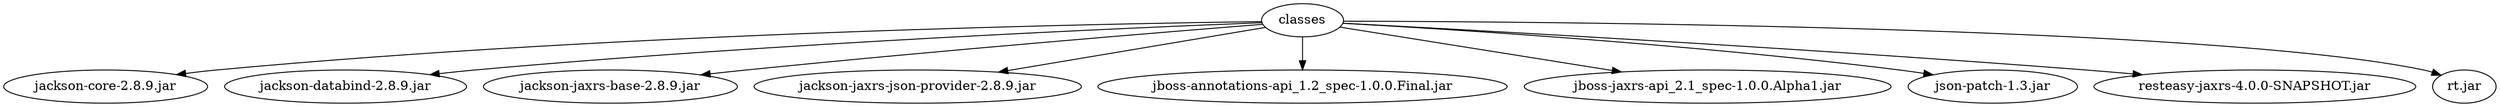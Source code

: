 digraph "summary" {
  "classes"                                          -> "jackson-core-2.8.9.jar";
  "classes"                                          -> "jackson-databind-2.8.9.jar";
  "classes"                                          -> "jackson-jaxrs-base-2.8.9.jar";
  "classes"                                          -> "jackson-jaxrs-json-provider-2.8.9.jar";
  "classes"                                          -> "jboss-annotations-api_1.2_spec-1.0.0.Final.jar";
  "classes"                                          -> "jboss-jaxrs-api_2.1_spec-1.0.0.Alpha1.jar";
  "classes"                                          -> "json-patch-1.3.jar";
  "classes"                                          -> "resteasy-jaxrs-4.0.0-SNAPSHOT.jar";
  "classes"                                          -> "rt.jar";
}
